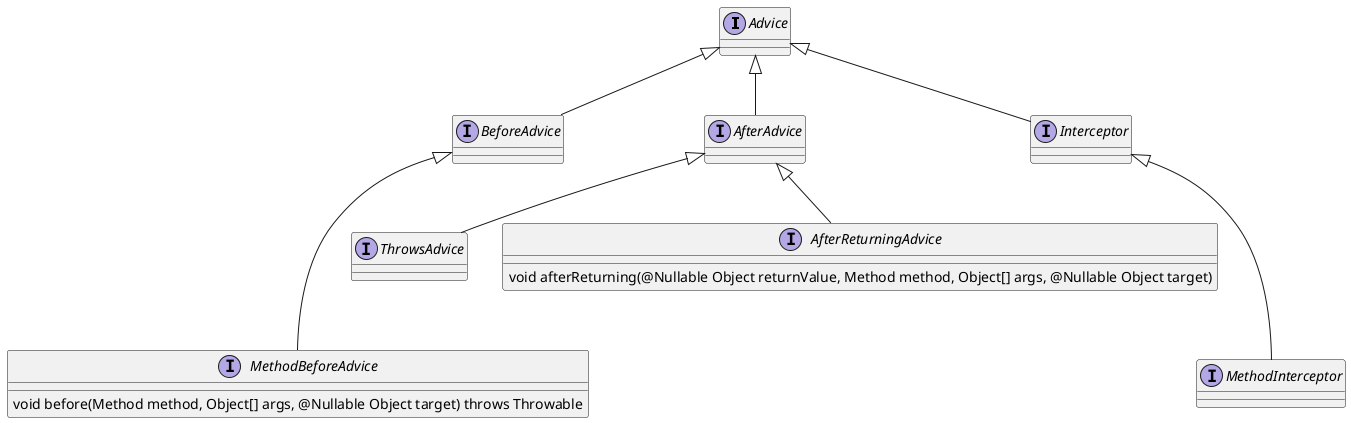 @startuml

interface Advice

interface BeforeAdvice
Advice <|-- BeforeAdvice

interface MethodBeforeAdvice {
  void before(Method method, Object[] args, @Nullable Object target) throws Throwable
}
BeforeAdvice <|--- MethodBeforeAdvice


interface AfterAdvice
Advice <|-- AfterAdvice

interface ThrowsAdvice
AfterAdvice <|-- ThrowsAdvice

interface AfterReturningAdvice {
  void afterReturning(@Nullable Object returnValue, Method method, Object[] args, @Nullable Object target)
}

AfterAdvice <|-- AfterReturningAdvice


interface Interceptor
Advice <|-- Interceptor

interface MethodInterceptor
Interceptor <|--- MethodInterceptor


@enduml
